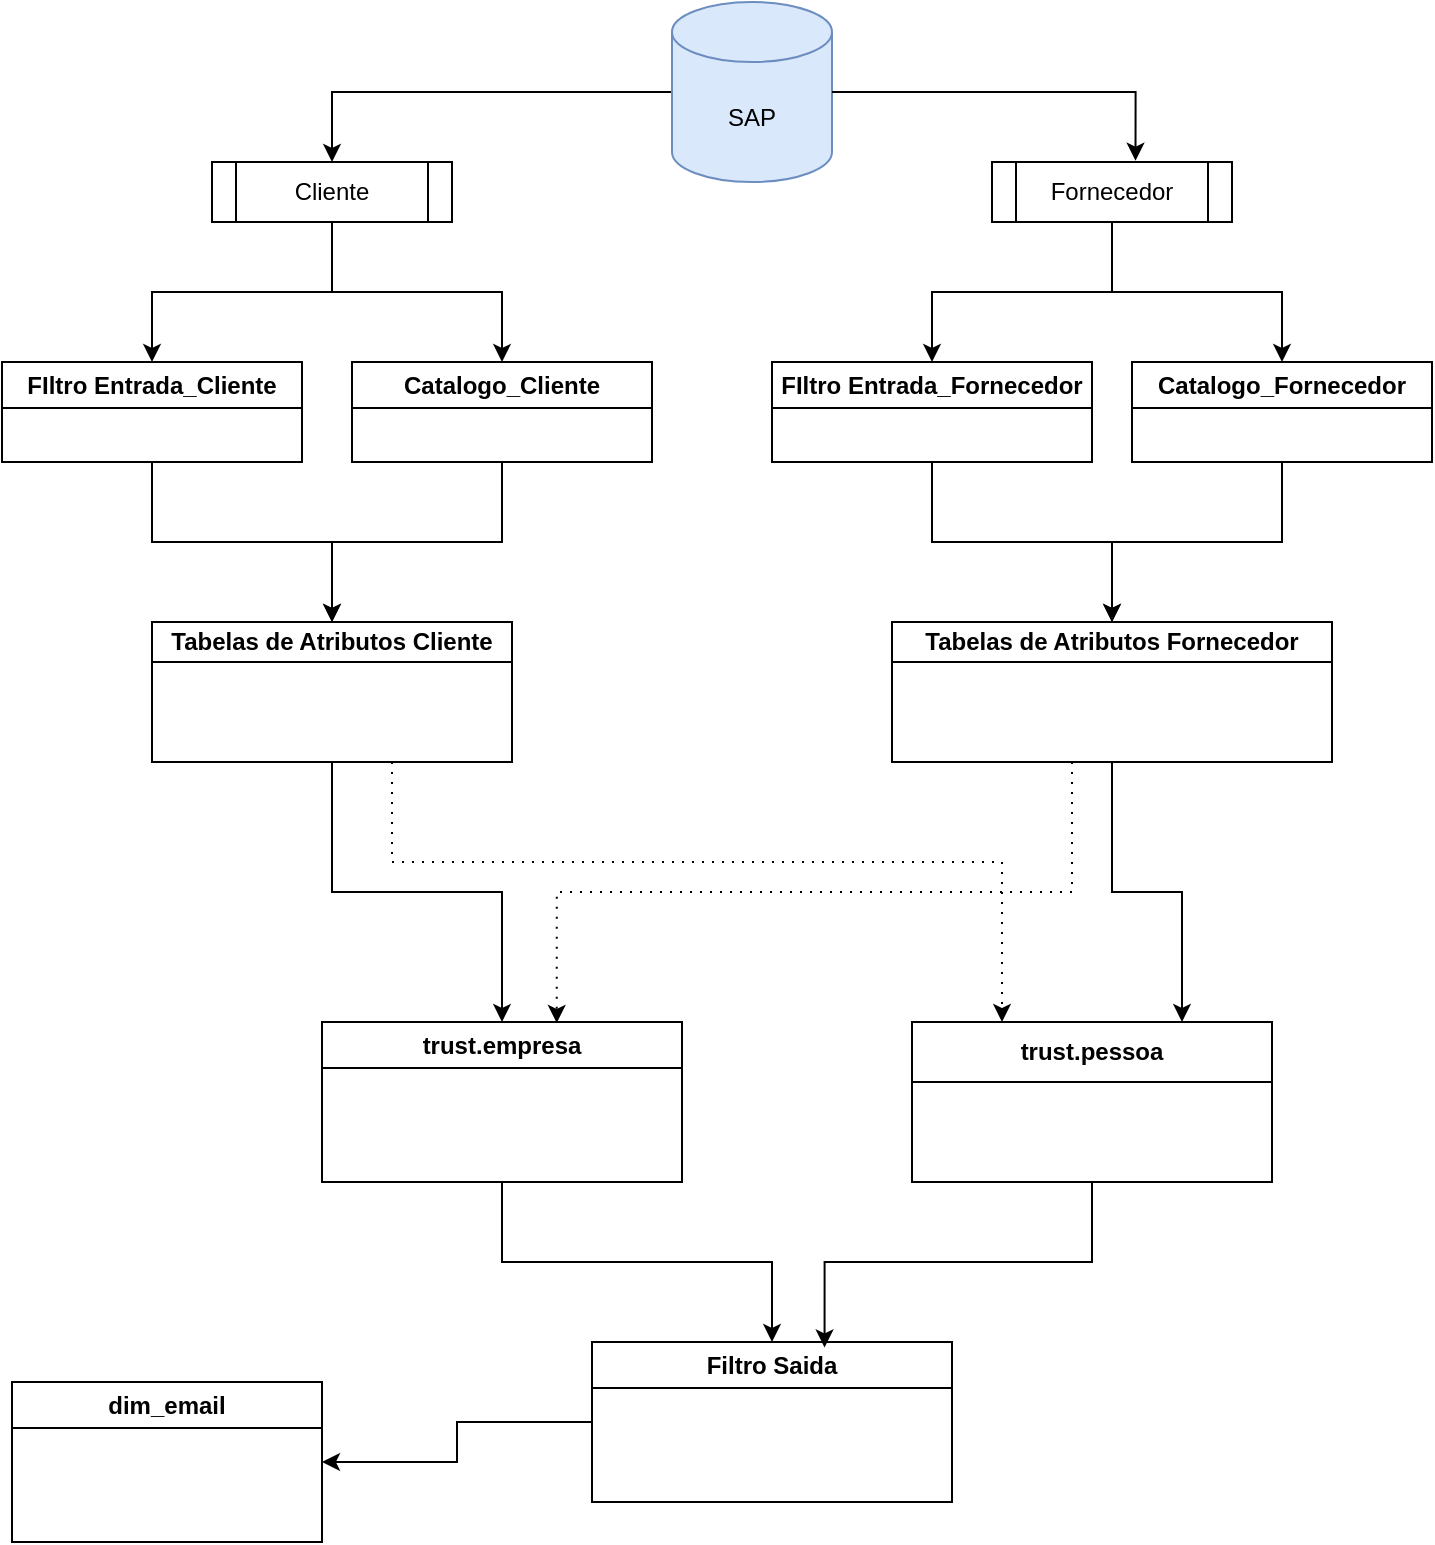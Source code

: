<mxfile version="22.0.8" type="github">
  <diagram name="Page-1" id="G1UgSnTUx0AFwGoddcQG">
    <mxGraphModel dx="1218" dy="554" grid="1" gridSize="10" guides="1" tooltips="1" connect="1" arrows="1" fold="1" page="1" pageScale="1" pageWidth="827" pageHeight="1169" math="0" shadow="0">
      <root>
        <mxCell id="0" />
        <mxCell id="1" parent="0" />
        <mxCell id="OJw41beUeaNImSEufT9z-13" style="edgeStyle=orthogonalEdgeStyle;rounded=0;orthogonalLoop=1;jettySize=auto;html=1;entryX=0.5;entryY=0;entryDx=0;entryDy=0;" parent="1" source="OJw41beUeaNImSEufT9z-1" target="OJw41beUeaNImSEufT9z-11" edge="1">
          <mxGeometry relative="1" as="geometry" />
        </mxCell>
        <mxCell id="OJw41beUeaNImSEufT9z-1" value="SAP" style="shape=cylinder3;whiteSpace=wrap;html=1;boundedLbl=1;backgroundOutline=1;size=15;fillColor=#dae8fc;strokeColor=#6c8ebf;" parent="1" vertex="1">
          <mxGeometry x="380" y="10" width="80" height="90" as="geometry" />
        </mxCell>
        <mxCell id="OJw41beUeaNImSEufT9z-23" style="edgeStyle=orthogonalEdgeStyle;rounded=0;orthogonalLoop=1;jettySize=auto;html=1;entryX=0.5;entryY=0;entryDx=0;entryDy=0;" parent="1" source="OJw41beUeaNImSEufT9z-2" target="OJw41beUeaNImSEufT9z-20" edge="1">
          <mxGeometry relative="1" as="geometry" />
        </mxCell>
        <mxCell id="OJw41beUeaNImSEufT9z-2" value="FIltro Entrada_Cliente" style="swimlane;whiteSpace=wrap;html=1;" parent="1" vertex="1">
          <mxGeometry x="45" y="190" width="150" height="50" as="geometry" />
        </mxCell>
        <mxCell id="OJw41beUeaNImSEufT9z-24" style="edgeStyle=orthogonalEdgeStyle;rounded=0;orthogonalLoop=1;jettySize=auto;html=1;" parent="1" source="OJw41beUeaNImSEufT9z-3" target="OJw41beUeaNImSEufT9z-20" edge="1">
          <mxGeometry relative="1" as="geometry" />
        </mxCell>
        <mxCell id="OJw41beUeaNImSEufT9z-3" value="Catalogo_Cliente" style="swimlane;whiteSpace=wrap;html=1;" parent="1" vertex="1">
          <mxGeometry x="220" y="190" width="150" height="50" as="geometry" />
        </mxCell>
        <mxCell id="OJw41beUeaNImSEufT9z-25" style="edgeStyle=orthogonalEdgeStyle;rounded=0;orthogonalLoop=1;jettySize=auto;html=1;entryX=0.5;entryY=0;entryDx=0;entryDy=0;" parent="1" source="OJw41beUeaNImSEufT9z-4" target="OJw41beUeaNImSEufT9z-22" edge="1">
          <mxGeometry relative="1" as="geometry" />
        </mxCell>
        <mxCell id="OJw41beUeaNImSEufT9z-4" value="FIltro Entrada_Fornecedor" style="swimlane;whiteSpace=wrap;html=1;" parent="1" vertex="1">
          <mxGeometry x="430" y="190" width="160" height="50" as="geometry" />
        </mxCell>
        <mxCell id="OJw41beUeaNImSEufT9z-26" style="edgeStyle=orthogonalEdgeStyle;rounded=0;orthogonalLoop=1;jettySize=auto;html=1;entryX=0.5;entryY=0;entryDx=0;entryDy=0;" parent="1" source="OJw41beUeaNImSEufT9z-9" target="OJw41beUeaNImSEufT9z-22" edge="1">
          <mxGeometry relative="1" as="geometry" />
        </mxCell>
        <mxCell id="OJw41beUeaNImSEufT9z-9" value="Catalogo_Fornecedor" style="swimlane;whiteSpace=wrap;html=1;" parent="1" vertex="1">
          <mxGeometry x="610" y="190" width="150" height="50" as="geometry" />
        </mxCell>
        <mxCell id="OJw41beUeaNImSEufT9z-15" style="edgeStyle=orthogonalEdgeStyle;rounded=0;orthogonalLoop=1;jettySize=auto;html=1;entryX=0.5;entryY=0;entryDx=0;entryDy=0;" parent="1" source="OJw41beUeaNImSEufT9z-11" target="OJw41beUeaNImSEufT9z-2" edge="1">
          <mxGeometry relative="1" as="geometry" />
        </mxCell>
        <mxCell id="OJw41beUeaNImSEufT9z-16" style="edgeStyle=orthogonalEdgeStyle;rounded=0;orthogonalLoop=1;jettySize=auto;html=1;entryX=0.5;entryY=0;entryDx=0;entryDy=0;" parent="1" source="OJw41beUeaNImSEufT9z-11" target="OJw41beUeaNImSEufT9z-3" edge="1">
          <mxGeometry relative="1" as="geometry" />
        </mxCell>
        <mxCell id="OJw41beUeaNImSEufT9z-11" value="Cliente" style="shape=process;whiteSpace=wrap;html=1;backgroundOutline=1;" parent="1" vertex="1">
          <mxGeometry x="150" y="90" width="120" height="30" as="geometry" />
        </mxCell>
        <mxCell id="OJw41beUeaNImSEufT9z-17" style="edgeStyle=orthogonalEdgeStyle;rounded=0;orthogonalLoop=1;jettySize=auto;html=1;" parent="1" source="OJw41beUeaNImSEufT9z-12" target="OJw41beUeaNImSEufT9z-4" edge="1">
          <mxGeometry relative="1" as="geometry" />
        </mxCell>
        <mxCell id="OJw41beUeaNImSEufT9z-18" style="edgeStyle=orthogonalEdgeStyle;rounded=0;orthogonalLoop=1;jettySize=auto;html=1;" parent="1" source="OJw41beUeaNImSEufT9z-12" target="OJw41beUeaNImSEufT9z-9" edge="1">
          <mxGeometry relative="1" as="geometry" />
        </mxCell>
        <mxCell id="OJw41beUeaNImSEufT9z-12" value="Fornecedor" style="shape=process;whiteSpace=wrap;html=1;backgroundOutline=1;" parent="1" vertex="1">
          <mxGeometry x="540" y="90" width="120" height="30" as="geometry" />
        </mxCell>
        <mxCell id="OJw41beUeaNImSEufT9z-14" style="edgeStyle=orthogonalEdgeStyle;rounded=0;orthogonalLoop=1;jettySize=auto;html=1;entryX=0.598;entryY=-0.022;entryDx=0;entryDy=0;entryPerimeter=0;" parent="1" source="OJw41beUeaNImSEufT9z-1" target="OJw41beUeaNImSEufT9z-12" edge="1">
          <mxGeometry relative="1" as="geometry" />
        </mxCell>
        <mxCell id="OJw41beUeaNImSEufT9z-32" style="edgeStyle=orthogonalEdgeStyle;rounded=0;orthogonalLoop=1;jettySize=auto;html=1;" parent="1" source="OJw41beUeaNImSEufT9z-20" target="OJw41beUeaNImSEufT9z-30" edge="1">
          <mxGeometry relative="1" as="geometry" />
        </mxCell>
        <mxCell id="OJw41beUeaNImSEufT9z-37" style="edgeStyle=orthogonalEdgeStyle;rounded=0;orthogonalLoop=1;jettySize=auto;html=1;entryX=0.25;entryY=0;entryDx=0;entryDy=0;dashed=1;dashPattern=1 4;" parent="1" source="OJw41beUeaNImSEufT9z-20" target="OJw41beUeaNImSEufT9z-31" edge="1">
          <mxGeometry relative="1" as="geometry">
            <Array as="points">
              <mxPoint x="240" y="440" />
              <mxPoint x="545" y="440" />
            </Array>
          </mxGeometry>
        </mxCell>
        <mxCell id="OJw41beUeaNImSEufT9z-20" value="Tabelas de Atributos Cliente" style="swimlane;whiteSpace=wrap;html=1;startSize=20;" parent="1" vertex="1">
          <mxGeometry x="120" y="320" width="180" height="70" as="geometry" />
        </mxCell>
        <mxCell id="OJw41beUeaNImSEufT9z-39" style="edgeStyle=orthogonalEdgeStyle;rounded=0;orthogonalLoop=1;jettySize=auto;html=1;entryX=0.75;entryY=0;entryDx=0;entryDy=0;" parent="1" source="OJw41beUeaNImSEufT9z-22" target="OJw41beUeaNImSEufT9z-31" edge="1">
          <mxGeometry relative="1" as="geometry" />
        </mxCell>
        <mxCell id="OJw41beUeaNImSEufT9z-22" value="Tabelas de Atributos Fornecedor" style="swimlane;whiteSpace=wrap;html=1;startSize=20;" parent="1" vertex="1">
          <mxGeometry x="490" y="320" width="220" height="70" as="geometry" />
        </mxCell>
        <mxCell id="OJw41beUeaNImSEufT9z-41" style="edgeStyle=orthogonalEdgeStyle;rounded=0;orthogonalLoop=1;jettySize=auto;html=1;entryX=0.5;entryY=0;entryDx=0;entryDy=0;" parent="1" source="OJw41beUeaNImSEufT9z-30" target="OJw41beUeaNImSEufT9z-40" edge="1">
          <mxGeometry relative="1" as="geometry" />
        </mxCell>
        <mxCell id="OJw41beUeaNImSEufT9z-30" value="trust.empresa" style="swimlane;whiteSpace=wrap;html=1;" parent="1" vertex="1">
          <mxGeometry x="205" y="520" width="180" height="80" as="geometry" />
        </mxCell>
        <mxCell id="OJw41beUeaNImSEufT9z-31" value="trust.pessoa" style="swimlane;whiteSpace=wrap;html=1;startSize=30;" parent="1" vertex="1">
          <mxGeometry x="500" y="520" width="180" height="80" as="geometry" />
        </mxCell>
        <mxCell id="OJw41beUeaNImSEufT9z-35" style="edgeStyle=orthogonalEdgeStyle;rounded=0;orthogonalLoop=1;jettySize=auto;html=1;exitX=0.5;exitY=1;exitDx=0;exitDy=0;entryX=0.652;entryY=0.006;entryDx=0;entryDy=0;entryPerimeter=0;dashed=1;dashPattern=1 4;" parent="1" source="OJw41beUeaNImSEufT9z-22" target="OJw41beUeaNImSEufT9z-30" edge="1">
          <mxGeometry relative="1" as="geometry">
            <Array as="points">
              <mxPoint x="580" y="390" />
              <mxPoint x="580" y="455" />
              <mxPoint x="322" y="455" />
            </Array>
          </mxGeometry>
        </mxCell>
        <mxCell id="5af-X2GV4RC60JAtxYIc-3" style="edgeStyle=orthogonalEdgeStyle;rounded=0;orthogonalLoop=1;jettySize=auto;html=1;entryX=1;entryY=0.5;entryDx=0;entryDy=0;" edge="1" parent="1" source="OJw41beUeaNImSEufT9z-40" target="5af-X2GV4RC60JAtxYIc-1">
          <mxGeometry relative="1" as="geometry" />
        </mxCell>
        <mxCell id="OJw41beUeaNImSEufT9z-40" value="Filtro Saida" style="swimlane;whiteSpace=wrap;html=1;" parent="1" vertex="1">
          <mxGeometry x="340" y="680" width="180" height="80" as="geometry" />
        </mxCell>
        <mxCell id="OJw41beUeaNImSEufT9z-42" style="edgeStyle=orthogonalEdgeStyle;rounded=0;orthogonalLoop=1;jettySize=auto;html=1;entryX=0.646;entryY=0.034;entryDx=0;entryDy=0;entryPerimeter=0;" parent="1" source="OJw41beUeaNImSEufT9z-31" target="OJw41beUeaNImSEufT9z-40" edge="1">
          <mxGeometry relative="1" as="geometry" />
        </mxCell>
        <mxCell id="5af-X2GV4RC60JAtxYIc-1" value="dim_email" style="swimlane;whiteSpace=wrap;html=1;" vertex="1" parent="1">
          <mxGeometry x="50" y="700" width="155" height="80" as="geometry" />
        </mxCell>
      </root>
    </mxGraphModel>
  </diagram>
</mxfile>
